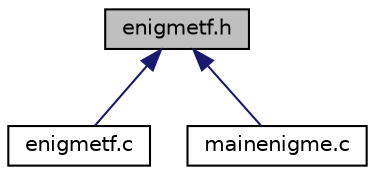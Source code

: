digraph "enigmetf.h"
{
  edge [fontname="Helvetica",fontsize="10",labelfontname="Helvetica",labelfontsize="10"];
  node [fontname="Helvetica",fontsize="10",shape=record];
  Node8 [label="enigmetf.h",height=0.2,width=0.4,color="black", fillcolor="grey75", style="filled", fontcolor="black"];
  Node8 -> Node9 [dir="back",color="midnightblue",fontsize="10",style="solid",fontname="Helvetica"];
  Node9 [label="enigmetf.c",height=0.2,width=0.4,color="black", fillcolor="white", style="filled",URL="$enigmetf_8c.html"];
  Node8 -> Node10 [dir="back",color="midnightblue",fontsize="10",style="solid",fontname="Helvetica"];
  Node10 [label="mainenigme.c",height=0.2,width=0.4,color="black", fillcolor="white", style="filled",URL="$mainenigme_8c.html"];
}
